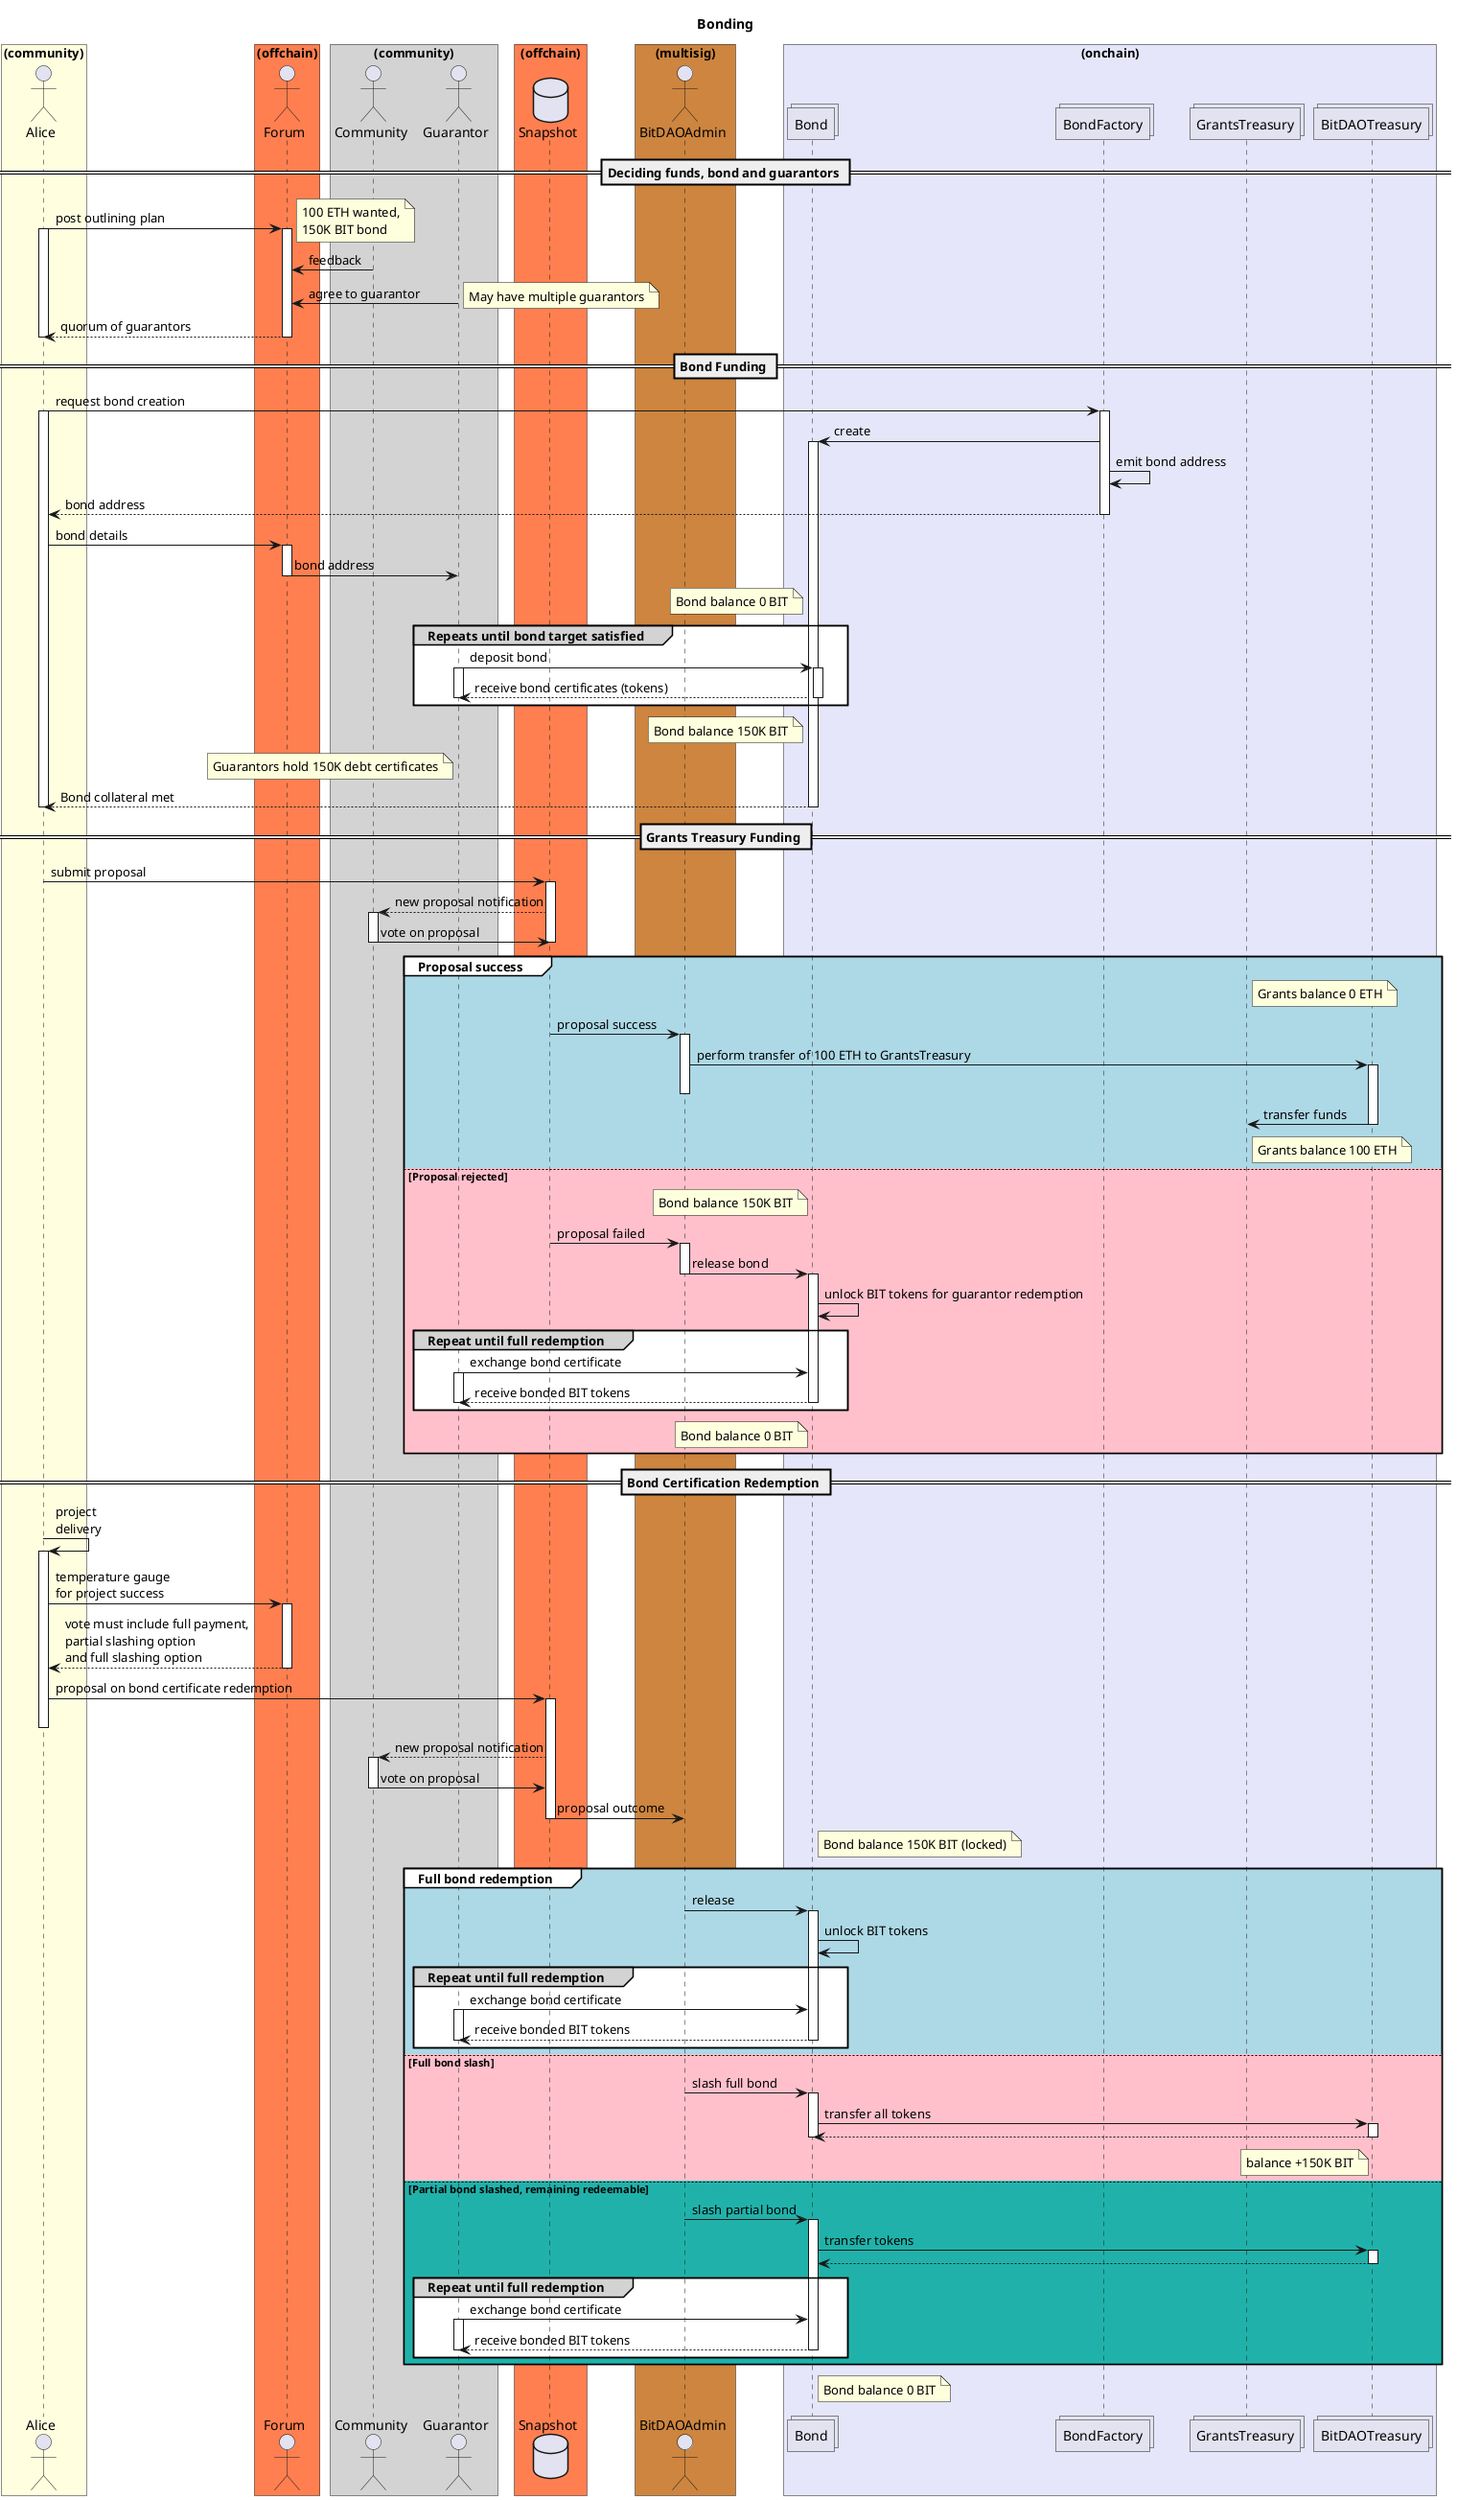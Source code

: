 @startuml
'https://plantuml.com/sequence-diagram

title Bonding

box "(community)" #LightYellow
actor Alice as alice
end box

box "(offchain)" #Coral
actor Forum as forum
end box

box "(community)" #LightGray
actor Community as community
actor Guarantor as guarantor
end box

box "(offchain)" #Coral
database Snapshot as snapshot
end box

box "(multisig)" #Peru
actor BitDAOAdmin as bitdaoadmin
end box

box "(onchain)" #Lavender
collections Bond as bond
collections BondFactory as bondFactory
collections GrantsTreasury as grantstreasury
collections BitDAOTreasury as bitdaotreasury
end box


== Deciding funds, bond and guarantors ==

alice->forum                : post outlining plan
activate alice
activate forum
note right                  : 100 ETH wanted,\n150K BIT bond
community->forum            : feedback
guarantor->forum            : agree to guarantor
note right                  : May have multiple guarantors
forum-->alice               : quorum of guarantors
deactivate forum
deactivate alice

== Bond Funding ==

alice->bondFactory          : request bond creation
activate alice
activate bondFactory
bondFactory->bond           : create
activate bond
bondFactory->bondFactory    : emit bond address
bondFactory-->alice         : bond address
deactivate bondFactory
alice->forum                : bond details
activate forum
forum->guarantor            : bond address
deactivate forum

note left of bond           : Bond balance 0 BIT

group#lightgray #white Repeats until bond target satisfied
    guarantor->bond         : deposit bond
    activate guarantor
    activate bond
    bond-->guarantor        : receive bond certificates (tokens)
    deactivate guarantor
    deactivate bond
end

note left of bond           : Bond balance 150K BIT
note left of guarantor      : Guarantors hold 150K debt certificates

bond --> alice              : Bond collateral met
deactivate bond
deactivate alice

== Grants Treasury Funding ==
alice -> snapshot               : submit proposal
activate snapshot
snapshot-->community            : new proposal notification
activate community
community -> snapshot           : vote on proposal
deactivate community
deactivate snapshot

group#white #LightBlue Proposal success

    note right of grantstreasury    : Grants balance 0 ETH
    snapshot -> bitdaoadmin         : proposal success
    activate bitdaoadmin
    bitdaoadmin -> bitdaotreasury   : perform transfer of 100 ETH to GrantsTreasury
    activate bitdaotreasury
    deactivate bitdaoadmin
    bitdaotreasury -> grantstreasury: transfer funds
    deactivate bitdaotreasury

    note right of grantstreasury    : Grants balance 100 ETH

else #Pink Proposal rejected

    note left of bond               : Bond balance 150K BIT

    snapshot -> bitdaoadmin         : proposal failed
    activate bitdaoadmin
    bitdaoadmin -> bond             : release bond
    deactivate bitdaoadmin
    activate bond
    bond -> bond                    : unlock BIT tokens for guarantor redemption

    group#lightgray #white Repeat until full redemption
        guarantor->bond             : exchange bond certificate
        activate guarantor
        bond-->guarantor            : receive bonded BIT tokens
        deactivate bond
        deactivate guarantor
    end

    note left of bond               : Bond balance 0 BIT
end

== Bond Certification Redemption ==

alice->alice                    : project\ndelivery
activate alice
alice->forum                    : temperature gauge\nfor project success
activate forum
forum-->alice                   : vote must include full payment,\npartial slashing option\nand full slashing option
deactivate forum
alice->snapshot                 : proposal on bond certificate redemption
activate snapshot
deactivate alice
snapshot-->community            : new proposal notification
activate community
community -> snapshot           : vote on proposal
deactivate community
snapshot -> bitdaoadmin         : proposal outcome
deactivate snapshot

note right of bond              : Bond balance 150K BIT (locked)

group#white #LightBlue Full bond redemption
    bitdaoadmin->bond           : release
    activate bond
    bond->bond                  : unlock BIT tokens

    group#lightgray #white Repeat until full redemption
        guarantor->bond         : exchange bond certificate
        activate guarantor
        bond-->guarantor        : receive bonded BIT tokens
        deactivate bond
        deactivate guarantor
    end

else #Pink Full bond slash
    bitdaoadmin->bond           : slash full bond
    activate bond
    bond->bitdaotreasury        : transfer all tokens
    activate bitdaotreasury
    bitdaotreasury-->bond
    deactivate bitdaotreasury
    deactivate bond

    note left of bitdaotreasury : balance +150K BIT

else #lightseagreen Partial bond slashed, remaining redeemable
    bitdaoadmin->bond           : slash partial bond
    activate bond
    bond->bitdaotreasury        : transfer tokens
    activate bitdaotreasury
    bitdaotreasury-->bond
    deactivate bitdaotreasury
    
    group#lightgray #white Repeat until full redemption
        guarantor->bond         : exchange bond certificate
        activate guarantor
        bond-->guarantor        : receive bonded BIT tokens
        deactivate bond
        deactivate guarantor
    end
end


note right of bond              : Bond balance 0 BIT

@enduml